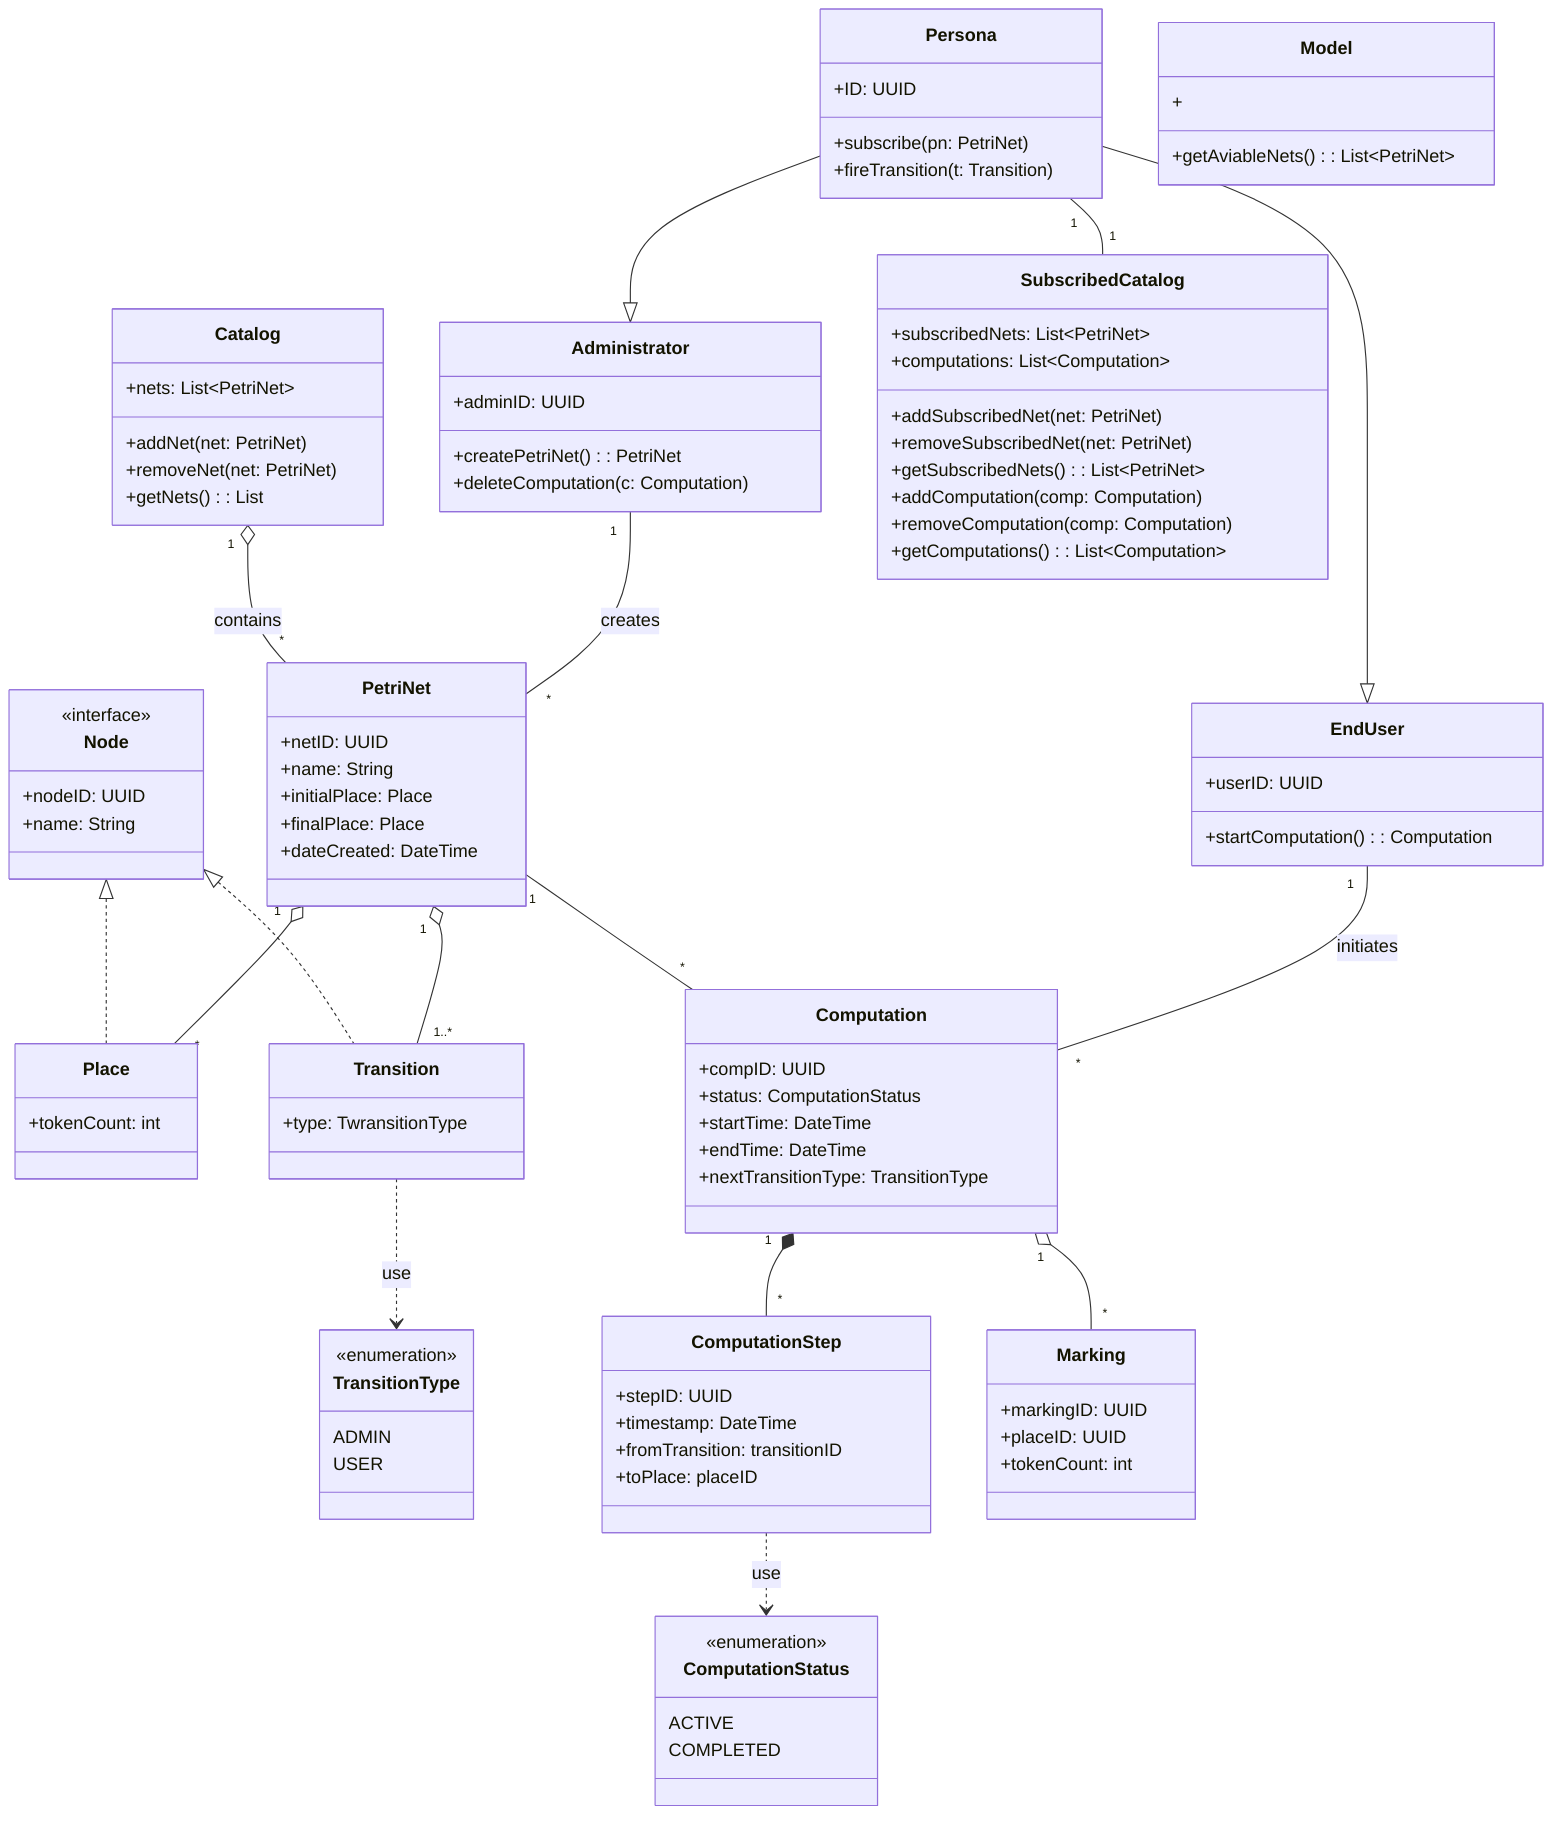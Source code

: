 classDiagram
class Persona {
    +ID: UUID
    +subscribe(pn: PetriNet)
    +fireTransition(t: Transition)
}

class Administrator {
  +adminID: UUID
  +createPetriNet() : PetriNet
  +deleteComputation(c: Computation)
}

class EndUser {
  +userID: UUID
  +startComputation(): Computation
}

class PetriNet {
  +netID: UUID
  +name: String
  +initialPlace: Place
  +finalPlace: Place
  +dateCreated: DateTime
}

class Place {
  +tokenCount: int
}

class Transition {
+type: TwransitionType
}

class TransitionType {
  <<enumeration>>
  ADMIN
  USER
}


class Computation {
  +compID: UUID
  +status: ComputationStatus
  +startTime: DateTime
  +endTime: DateTime
  +nextTransitionType: TransitionType
}

class ComputationStatus {
  <<enumeration>>
  ACTIVE
  COMPLETED
}

class ComputationStep {
  +stepID: UUID
  +timestamp: DateTime
  +fromTransition: transitionID
  +toPlace: placeID
}

class Model{
    +getAviableNets() : List~PetriNet~
    +
}

class Marking{
    +markingID: UUID
    +placeID: UUID
    +tokenCount: int
}

class Catalog {
    +nets: List~PetriNet~
    +addNet(net: PetriNet)
    +removeNet(net: PetriNet)
    +getNets(): List<PetriNet
}

class SubscribedCatalog {
    +subscribedNets: List~PetriNet~
    +computations: List~Computation~
    +addSubscribedNet(net: PetriNet)
    +removeSubscribedNet(net: PetriNet)
    +getSubscribedNets(): List~PetriNet~
    +addComputation(comp: Computation)
    +removeComputation(comp: Computation)
    +getComputations(): List~Computation~
}

class Node {
    <<interface>>
    +nodeID: UUID
    +name: String
}

Persona "1" -- "1" SubscribedCatalog
Catalog "1" o-- "*" PetriNet : contains

Node <|.. Place
Node <|.. Transition

Persona --|> Administrator
Persona --|> EndUser
Administrator "1" -- "*" PetriNet : creates
PetriNet "1" o-- "*" Place
PetriNet "1" o-- "1..*" Transition
PetriNet "1" -- "*" Computation
EndUser "1" -- "*" Computation : initiates
Computation "1" *-- "*" ComputationStep
Computation "1" o-- "*" Marking
Transition ..> TransitionType : use
ComputationStep ..> ComputationStatus : use